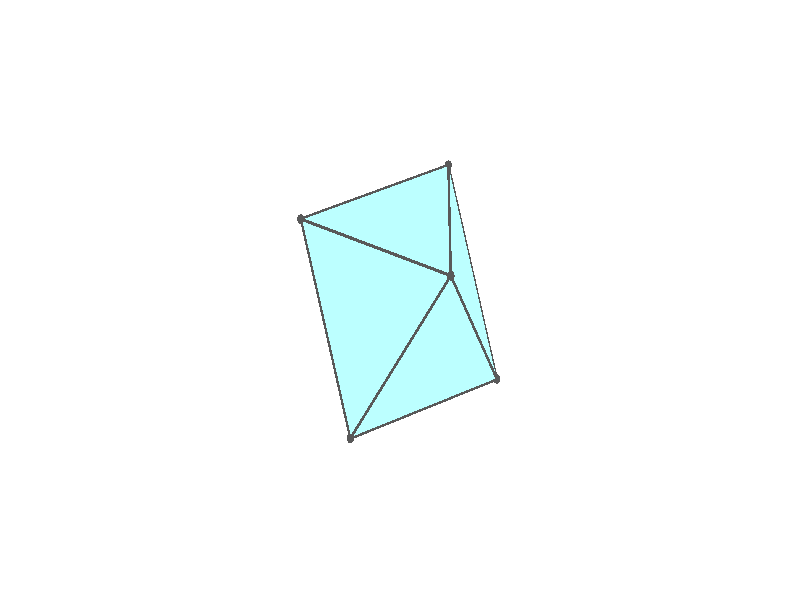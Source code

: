 #version 3.7;
global_settings{assumed_gamma 1.0}
camera{perspective location <18.750000000000000000000000, 10.825317547305481014063844, 12.499999999999996447286321> right <0.133333333333333331482962, -0.230940107675850353485814, -0.000000000000000000000000> up <-0.064951905283832905846353, -0.037499999999999998612221, 0.129903810567665811692706> direction <0.750000000000000111022302, 0.433012701892219298294151, 0.499999999999999944488849> sky <-0.433012701892219298294151, -0.249999999999999944488849, 0.866025403784438707610605> look_at <18.000000000000000000000000, 10.392304845413262270881205, 11.999999999999996447286321>}
light_source{<18.750000000000000000000000, 10.825317547305481014063844, 12.499999999999996447286321> rgb<1.0,1.0,1.0>}
background{rgb<1,1,1>}
union{union{object{union{sphere{<-0.408248290463862795185435, 0.707106781186547461715008, -0.577350269189625842081171>,0.029999999999999998889777}sphere{<-0.408248290463863350296947, -0.707106781186547350692706, -0.577350269189625842081171>,0.029999999999999998889777}sphere{<0.816496580927725923437777, -0.000000000000000199983985, -0.577350269189625842081171>,0.029999999999999998889777}} pigment{rgb<0.1,0.1,0.1>}}object{union{cylinder{<-0.408248290463862795185435, 0.707106781186547461715008, -0.577350269189625842081171>,<-0.408248290463863350296947, -0.707106781186547350692706, -0.577350269189625842081171>,0.010000000000000000208167}cylinder{<-0.408248290463863350296947, -0.707106781186547350692706, -0.577350269189625842081171>,<0.816496580927725923437777, -0.000000000000000199983985, -0.577350269189625842081171>,0.010000000000000000208167}cylinder{<0.816496580927725923437777, -0.000000000000000199983985, -0.577350269189625842081171>,<-0.408248290463862795185435, 0.707106781186547461715008, -0.577350269189625842081171>,0.010000000000000000208167}} pigment{rgb<0.1,0.1,0.1>}}object{polygon{3.000000000000000000000000,<-0.408248290463862795185435, 0.707106781186547461715008, -0.577350269189625842081171>,<-0.408248290463863350296947, -0.707106781186547350692706, -0.577350269189625842081171>,<0.816496580927725923437777, -0.000000000000000199983985, -0.577350269189625842081171>} pigment{rgbft<0.5,1.0,1.0,0.1,0.1>}}}union{object{union{sphere{<-0.408248290463862850696586, 0.707106781186547461715008, -0.577350269189625731058868>,0.029999999999999998889777}sphere{<-0.408248290463863350296947, -0.707106781186547350692706, -0.577350269189625953103473>,0.029999999999999998889777}sphere{<-0.816496580927726034460079, 0.000000000000000410638679, 0.577350269189625731058868>,0.029999999999999998889777}} pigment{rgb<0.1,0.1,0.1>}}object{union{cylinder{<-0.408248290463862850696586, 0.707106781186547461715008, -0.577350269189625731058868>,<-0.408248290463863350296947, -0.707106781186547350692706, -0.577350269189625953103473>,0.010000000000000000208167}cylinder{<-0.408248290463863350296947, -0.707106781186547350692706, -0.577350269189625953103473>,<-0.816496580927726034460079, 0.000000000000000410638679, 0.577350269189625731058868>,0.010000000000000000208167}cylinder{<-0.816496580927726034460079, 0.000000000000000410638679, 0.577350269189625731058868>,<-0.408248290463862850696586, 0.707106781186547461715008, -0.577350269189625731058868>,0.010000000000000000208167}} pigment{rgb<0.1,0.1,0.1>}}object{polygon{3.000000000000000000000000,<-0.408248290463862850696586, 0.707106781186547461715008, -0.577350269189625731058868>,<-0.408248290463863350296947, -0.707106781186547350692706, -0.577350269189625953103473>,<-0.816496580927726034460079, 0.000000000000000410638679, 0.577350269189625731058868>} pigment{rgbft<0.5,1.0,1.0,0.1,0.1>}}}union{object{union{sphere{<-0.408248290463862850696586, 0.707106781186547350692706, -0.577350269189625731058868>,0.029999999999999998889777}sphere{<0.408248290463863350296947, 0.707106781186548016826521, 0.577350269189625509014263>,0.029999999999999998889777}sphere{<-0.816496580927726034460079, 0.000000000000000527355937, 0.577350269189625842081171>,0.029999999999999998889777}} pigment{rgb<0.1,0.1,0.1>}}object{union{cylinder{<-0.408248290463862850696586, 0.707106781186547350692706, -0.577350269189625731058868>,<0.408248290463863350296947, 0.707106781186548016826521, 0.577350269189625509014263>,0.010000000000000000208167}cylinder{<0.408248290463863350296947, 0.707106781186548016826521, 0.577350269189625509014263>,<-0.816496580927726034460079, 0.000000000000000527355937, 0.577350269189625842081171>,0.010000000000000000208167}cylinder{<-0.816496580927726034460079, 0.000000000000000527355937, 0.577350269189625842081171>,<-0.408248290463862850696586, 0.707106781186547350692706, -0.577350269189625731058868>,0.010000000000000000208167}} pigment{rgb<0.1,0.1,0.1>}}object{polygon{3.000000000000000000000000,<-0.408248290463862850696586, 0.707106781186547350692706, -0.577350269189625731058868>,<0.408248290463863350296947, 0.707106781186548016826521, 0.577350269189625509014263>,<-0.816496580927726034460079, 0.000000000000000527355937, 0.577350269189625842081171>} pigment{rgbft<0.5,1.0,1.0,0.1,0.1>}}}union{object{union{sphere{<0.408248290463862906207737, -0.707106781186547350692706, 0.577350269189626619237288>,0.029999999999999998889777}sphere{<0.408248290463863294785796, 0.707106781186548127848823, 0.577350269189625731058868>,0.029999999999999998889777}sphere{<-0.816496580927726034460079, 0.000000000000000610622664, 0.577350269189625953103473>,0.029999999999999998889777}} pigment{rgb<0.1,0.1,0.1>}}object{union{cylinder{<0.408248290463862906207737, -0.707106781186547350692706, 0.577350269189626619237288>,<0.408248290463863294785796, 0.707106781186548127848823, 0.577350269189625731058868>,0.010000000000000000208167}cylinder{<0.408248290463863294785796, 0.707106781186548127848823, 0.577350269189625731058868>,<-0.816496580927726034460079, 0.000000000000000610622664, 0.577350269189625953103473>,0.010000000000000000208167}cylinder{<-0.816496580927726034460079, 0.000000000000000610622664, 0.577350269189625953103473>,<0.408248290463862906207737, -0.707106781186547350692706, 0.577350269189626619237288>,0.010000000000000000208167}} pigment{rgb<0.1,0.1,0.1>}}object{polygon{3.000000000000000000000000,<0.408248290463862906207737, -0.707106781186547350692706, 0.577350269189626619237288>,<0.408248290463863294785796, 0.707106781186548127848823, 0.577350269189625731058868>,<-0.816496580927726034460079, 0.000000000000000610622664, 0.577350269189625953103473>} pigment{rgbft<0.5,1.0,1.0,0.1,0.1>}}}union{object{union{sphere{<0.408248290463862906207737, -0.707106781186547461715008, 0.577350269189626619237288>,0.029999999999999998889777}sphere{<-0.408248290463863572341552, -0.707106781186548349893428, -0.577350269189625286969658>,0.029999999999999998889777}sphere{<-0.816496580927726034460079, 0.000000000000000610622664, 0.577350269189625953103473>,0.029999999999999998889777}} pigment{rgb<0.1,0.1,0.1>}}object{union{cylinder{<0.408248290463862906207737, -0.707106781186547461715008, 0.577350269189626619237288>,<-0.408248290463863572341552, -0.707106781186548349893428, -0.577350269189625286969658>,0.010000000000000000208167}cylinder{<-0.408248290463863572341552, -0.707106781186548349893428, -0.577350269189625286969658>,<-0.816496580927726034460079, 0.000000000000000610622664, 0.577350269189625953103473>,0.010000000000000000208167}cylinder{<-0.816496580927726034460079, 0.000000000000000610622664, 0.577350269189625953103473>,<0.408248290463862906207737, -0.707106781186547461715008, 0.577350269189626619237288>,0.010000000000000000208167}} pigment{rgb<0.1,0.1,0.1>}}object{polygon{3.000000000000000000000000,<0.408248290463862906207737, -0.707106781186547461715008, 0.577350269189626619237288>,<-0.408248290463863572341552, -0.707106781186548349893428, -0.577350269189625286969658>,<-0.816496580927726034460079, 0.000000000000000610622664, 0.577350269189625953103473>} pigment{rgbft<0.5,1.0,1.0,0.1,0.1>}}}union{object{union{sphere{<0.408248290463863239274644, -0.707106781186547905804218, 0.577350269189625509014263>,0.029999999999999998889777}sphere{<-0.408248290463863350296947, -0.707106781186547572737311, -0.577350269189625953103473>,0.029999999999999998889777}sphere{<0.816496580927725812415474, -0.000000000000000027755576, -0.577350269189625953103473>,0.029999999999999998889777}} pigment{rgb<0.1,0.1,0.1>}}object{union{cylinder{<0.408248290463863239274644, -0.707106781186547905804218, 0.577350269189625509014263>,<-0.408248290463863350296947, -0.707106781186547572737311, -0.577350269189625953103473>,0.010000000000000000208167}cylinder{<-0.408248290463863350296947, -0.707106781186547572737311, -0.577350269189625953103473>,<0.816496580927725812415474, -0.000000000000000027755576, -0.577350269189625953103473>,0.010000000000000000208167}cylinder{<0.816496580927725812415474, -0.000000000000000027755576, -0.577350269189625953103473>,<0.408248290463863239274644, -0.707106781186547905804218, 0.577350269189625509014263>,0.010000000000000000208167}} pigment{rgb<0.1,0.1,0.1>}}object{polygon{3.000000000000000000000000,<0.408248290463863239274644, -0.707106781186547905804218, 0.577350269189625509014263>,<-0.408248290463863350296947, -0.707106781186547572737311, -0.577350269189625953103473>,<0.816496580927725812415474, -0.000000000000000027755576, -0.577350269189625953103473>} pigment{rgbft<0.5,1.0,1.0,0.1,0.1>}}}union{object{union{sphere{<0.408248290463863128252342, -0.707106781186548016826521, 0.577350269189625731058868>,0.029999999999999998889777}sphere{<0.408248290463863627852703, 0.707106781186547461715008, 0.577350269189626175148078>,0.029999999999999998889777}sphere{<0.816496580927725812415474, 0.000000000000000055511151, -0.577350269189626175148078>,0.029999999999999998889777}} pigment{rgb<0.1,0.1,0.1>}}object{union{cylinder{<0.408248290463863128252342, -0.707106781186548016826521, 0.577350269189625731058868>,<0.408248290463863627852703, 0.707106781186547461715008, 0.577350269189626175148078>,0.010000000000000000208167}cylinder{<0.408248290463863627852703, 0.707106781186547461715008, 0.577350269189626175148078>,<0.816496580927725812415474, 0.000000000000000055511151, -0.577350269189626175148078>,0.010000000000000000208167}cylinder{<0.816496580927725812415474, 0.000000000000000055511151, -0.577350269189626175148078>,<0.408248290463863128252342, -0.707106781186548016826521, 0.577350269189625731058868>,0.010000000000000000208167}} pigment{rgb<0.1,0.1,0.1>}}object{polygon{3.000000000000000000000000,<0.408248290463863128252342, -0.707106781186548016826521, 0.577350269189625731058868>,<0.408248290463863627852703, 0.707106781186547461715008, 0.577350269189626175148078>,<0.816496580927725812415474, 0.000000000000000055511151, -0.577350269189626175148078>} pigment{rgbft<0.5,1.0,1.0,0.1,0.1>}}}union{object{union{sphere{<-0.408248290463863683363854, 0.707106781186548238871126, -0.577350269189625064925053>,0.029999999999999998889777}sphere{<0.408248290463863683363854, 0.707106781186547683759613, 0.577350269189626397192683>,0.029999999999999998889777}sphere{<0.816496580927725923437777, -0.000000000000000027755576, -0.577350269189626397192683>,0.029999999999999998889777}} pigment{rgb<0.1,0.1,0.1>}}object{union{cylinder{<-0.408248290463863683363854, 0.707106781186548238871126, -0.577350269189625064925053>,<0.408248290463863683363854, 0.707106781186547683759613, 0.577350269189626397192683>,0.010000000000000000208167}cylinder{<0.408248290463863683363854, 0.707106781186547683759613, 0.577350269189626397192683>,<0.816496580927725923437777, -0.000000000000000027755576, -0.577350269189626397192683>,0.010000000000000000208167}cylinder{<0.816496580927725923437777, -0.000000000000000027755576, -0.577350269189626397192683>,<-0.408248290463863683363854, 0.707106781186548238871126, -0.577350269189625064925053>,0.010000000000000000208167}} pigment{rgb<0.1,0.1,0.1>}}object{polygon{3.000000000000000000000000,<-0.408248290463863683363854, 0.707106781186548238871126, -0.577350269189625064925053>,<0.408248290463863683363854, 0.707106781186547683759613, 0.577350269189626397192683>,<0.816496580927725923437777, -0.000000000000000027755576, -0.577350269189626397192683>} pigment{rgbft<0.5,1.0,1.0,0.1,0.1>}}}}
